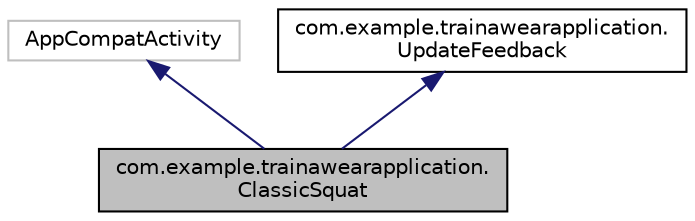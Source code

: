 digraph "com.example.trainawearapplication.ClassicSquat"
{
 // INTERACTIVE_SVG=YES
 // LATEX_PDF_SIZE
  edge [fontname="Helvetica",fontsize="10",labelfontname="Helvetica",labelfontsize="10"];
  node [fontname="Helvetica",fontsize="10",shape=record];
  Node0 [label="com.example.trainawearapplication.\lClassicSquat",height=0.2,width=0.4,color="black", fillcolor="grey75", style="filled", fontcolor="black",tooltip=" "];
  Node1 -> Node0 [dir="back",color="midnightblue",fontsize="10",style="solid",fontname="Helvetica"];
  Node1 [label="AppCompatActivity",height=0.2,width=0.4,color="grey75", fillcolor="white", style="filled",tooltip=" "];
  Node2 -> Node0 [dir="back",color="midnightblue",fontsize="10",style="solid",fontname="Helvetica"];
  Node2 [label="com.example.trainawearapplication.\lUpdateFeedback",height=0.2,width=0.4,color="black", fillcolor="white", style="filled",URL="$interfacecom_1_1example_1_1trainawearapplication_1_1_update_feedback.html",tooltip=" "];
}
